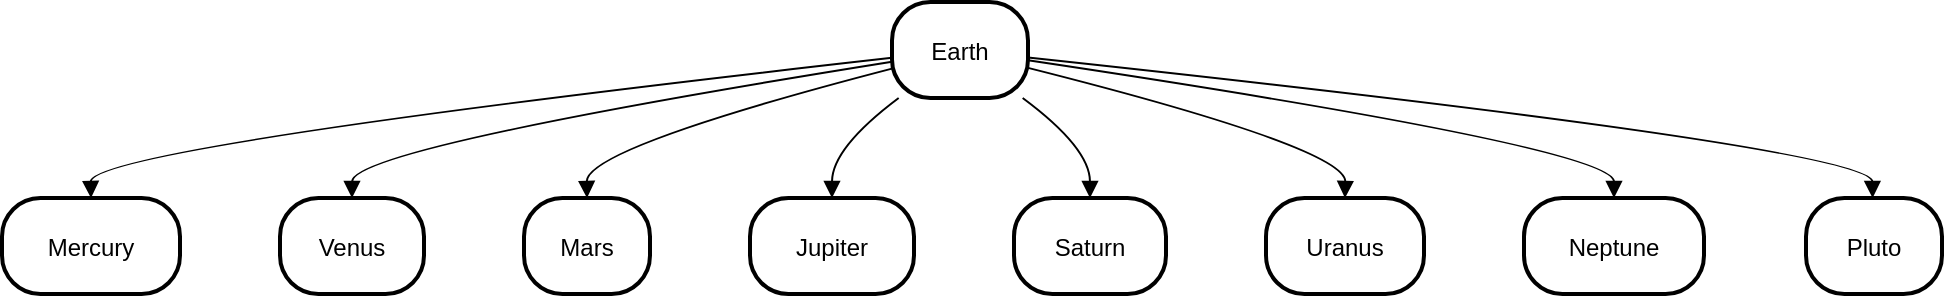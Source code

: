 <mxfile version="25.0.3">
  <diagram name="Page-1" id="33DnOjdf6Y6nvBtrrrN5">
    <mxGraphModel>
      <root>
        <mxCell id="0" />
        <mxCell id="1" parent="0" />
        <mxCell id="2" value="Earth" style="rounded=1;arcSize=40;strokeWidth=2" vertex="1" parent="1">
          <mxGeometry x="453" y="8" width="68" height="48" as="geometry" />
        </mxCell>
        <mxCell id="3" value="Mercury" style="rounded=1;arcSize=40;strokeWidth=2" vertex="1" parent="1">
          <mxGeometry x="8" y="106" width="89" height="48" as="geometry" />
        </mxCell>
        <mxCell id="4" value="Venus" style="rounded=1;arcSize=40;strokeWidth=2" vertex="1" parent="1">
          <mxGeometry x="147" y="106" width="72" height="48" as="geometry" />
        </mxCell>
        <mxCell id="5" value="Mars" style="rounded=1;arcSize=40;strokeWidth=2" vertex="1" parent="1">
          <mxGeometry x="269" y="106" width="63" height="48" as="geometry" />
        </mxCell>
        <mxCell id="6" value="Jupiter" style="rounded=1;arcSize=40;strokeWidth=2" vertex="1" parent="1">
          <mxGeometry x="382" y="106" width="82" height="48" as="geometry" />
        </mxCell>
        <mxCell id="7" value="Saturn" style="rounded=1;arcSize=40;strokeWidth=2" vertex="1" parent="1">
          <mxGeometry x="514" y="106" width="76" height="48" as="geometry" />
        </mxCell>
        <mxCell id="8" value="Uranus" style="rounded=1;arcSize=40;strokeWidth=2" vertex="1" parent="1">
          <mxGeometry x="640" y="106" width="79" height="48" as="geometry" />
        </mxCell>
        <mxCell id="9" value="Neptune" style="rounded=1;arcSize=40;strokeWidth=2" vertex="1" parent="1">
          <mxGeometry x="769" y="106" width="90" height="48" as="geometry" />
        </mxCell>
        <mxCell id="10" value="Pluto" style="rounded=1;arcSize=40;strokeWidth=2" vertex="1" parent="1">
          <mxGeometry x="910" y="106" width="68" height="48" as="geometry" />
        </mxCell>
        <mxCell id="11" value="" style="curved=1;startArrow=none;endArrow=block;exitX=0.01;exitY=0.58;entryX=0.5;entryY=0.01;" edge="1" parent="1" source="2" target="3">
          <mxGeometry relative="1" as="geometry">
            <Array as="points">
              <mxPoint x="52" y="81" />
            </Array>
          </mxGeometry>
        </mxCell>
        <mxCell id="12" value="" style="curved=1;startArrow=none;endArrow=block;exitX=0.01;exitY=0.62;entryX=0.5;entryY=0.01;" edge="1" parent="1" source="2" target="4">
          <mxGeometry relative="1" as="geometry">
            <Array as="points">
              <mxPoint x="183" y="81" />
            </Array>
          </mxGeometry>
        </mxCell>
        <mxCell id="13" value="" style="curved=1;startArrow=none;endArrow=block;exitX=0.01;exitY=0.69;entryX=0.5;entryY=0.01;" edge="1" parent="1" source="2" target="5">
          <mxGeometry relative="1" as="geometry">
            <Array as="points">
              <mxPoint x="300" y="81" />
            </Array>
          </mxGeometry>
        </mxCell>
        <mxCell id="14" value="" style="curved=1;startArrow=none;endArrow=block;exitX=0.04;exitY=1.01;entryX=0.5;entryY=0.01;" edge="1" parent="1" source="2" target="6">
          <mxGeometry relative="1" as="geometry">
            <Array as="points">
              <mxPoint x="423" y="81" />
            </Array>
          </mxGeometry>
        </mxCell>
        <mxCell id="15" value="" style="curved=1;startArrow=none;endArrow=block;exitX=0.97;exitY=1.01;entryX=0.5;entryY=0.01;" edge="1" parent="1" source="2" target="7">
          <mxGeometry relative="1" as="geometry">
            <Array as="points">
              <mxPoint x="552" y="81" />
            </Array>
          </mxGeometry>
        </mxCell>
        <mxCell id="16" value="" style="curved=1;startArrow=none;endArrow=block;exitX=1.01;exitY=0.69;entryX=0.5;entryY=0.01;" edge="1" parent="1" source="2" target="8">
          <mxGeometry relative="1" as="geometry">
            <Array as="points">
              <mxPoint x="680" y="81" />
            </Array>
          </mxGeometry>
        </mxCell>
        <mxCell id="17" value="" style="curved=1;startArrow=none;endArrow=block;exitX=1.01;exitY=0.61;entryX=0.5;entryY=0.01;" edge="1" parent="1" source="2" target="9">
          <mxGeometry relative="1" as="geometry">
            <Array as="points">
              <mxPoint x="814" y="81" />
            </Array>
          </mxGeometry>
        </mxCell>
        <mxCell id="18" value="" style="curved=1;startArrow=none;endArrow=block;exitX=1.01;exitY=0.58;entryX=0.49;entryY=0.01;" edge="1" parent="1" source="2" target="10">
          <mxGeometry relative="1" as="geometry">
            <Array as="points">
              <mxPoint x="943" y="81" />
            </Array>
          </mxGeometry>
        </mxCell>
      </root>
    </mxGraphModel>
  </diagram>
</mxfile>

